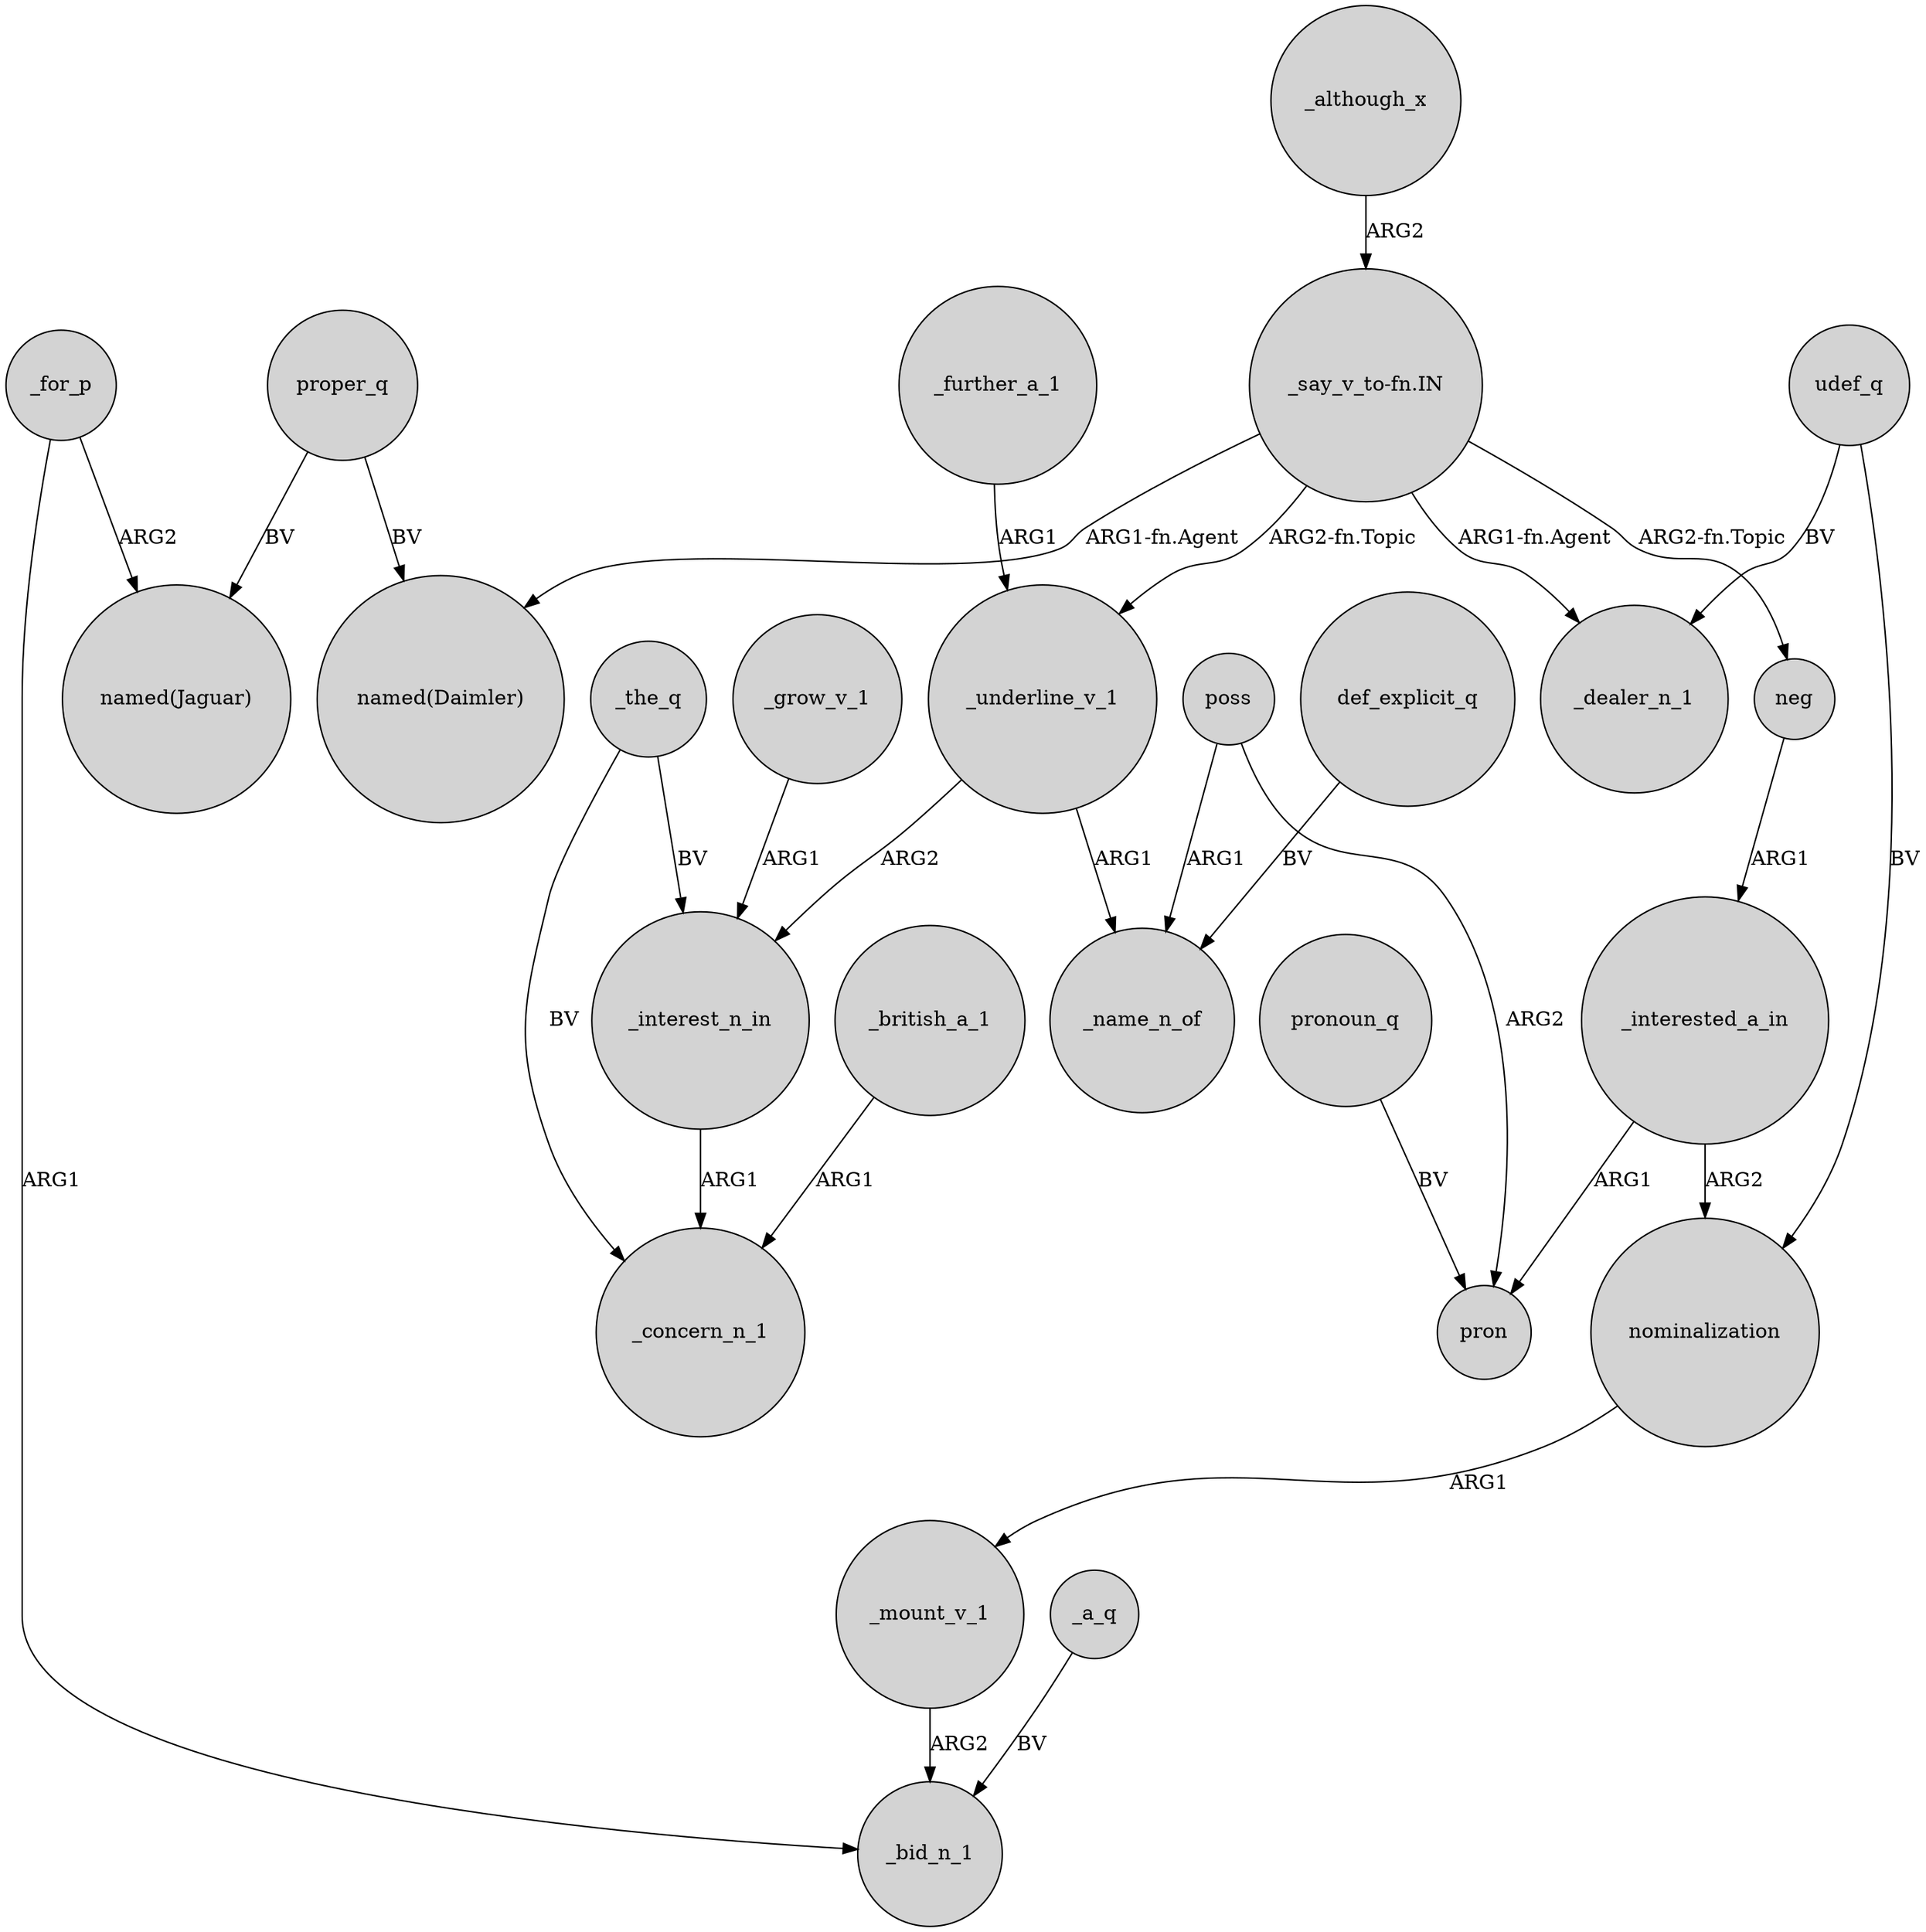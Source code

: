 digraph {
	node [shape=circle style=filled]
	_interested_a_in -> nominalization [label=ARG2]
	_for_p -> "named(Jaguar)" [label=ARG2]
	poss -> pron [label=ARG2]
	_further_a_1 -> _underline_v_1 [label=ARG1]
	"_say_v_to-fn.IN" -> _dealer_n_1 [label="ARG1-fn.Agent"]
	_the_q -> _interest_n_in [label=BV]
	"_say_v_to-fn.IN" -> "named(Daimler)" [label="ARG1-fn.Agent"]
	proper_q -> "named(Jaguar)" [label=BV]
	_although_x -> "_say_v_to-fn.IN" [label=ARG2]
	nominalization -> _mount_v_1 [label=ARG1]
	_the_q -> _concern_n_1 [label=BV]
	pronoun_q -> pron [label=BV]
	_mount_v_1 -> _bid_n_1 [label=ARG2]
	_underline_v_1 -> _interest_n_in [label=ARG2]
	neg -> _interested_a_in [label=ARG1]
	_interested_a_in -> pron [label=ARG1]
	udef_q -> nominalization [label=BV]
	poss -> _name_n_of [label=ARG1]
	_british_a_1 -> _concern_n_1 [label=ARG1]
	proper_q -> "named(Daimler)" [label=BV]
	_underline_v_1 -> _name_n_of [label=ARG1]
	"_say_v_to-fn.IN" -> neg [label="ARG2-fn.Topic"]
	_for_p -> _bid_n_1 [label=ARG1]
	_grow_v_1 -> _interest_n_in [label=ARG1]
	udef_q -> _dealer_n_1 [label=BV]
	"_say_v_to-fn.IN" -> _underline_v_1 [label="ARG2-fn.Topic"]
	_interest_n_in -> _concern_n_1 [label=ARG1]
	_a_q -> _bid_n_1 [label=BV]
	def_explicit_q -> _name_n_of [label=BV]
}
